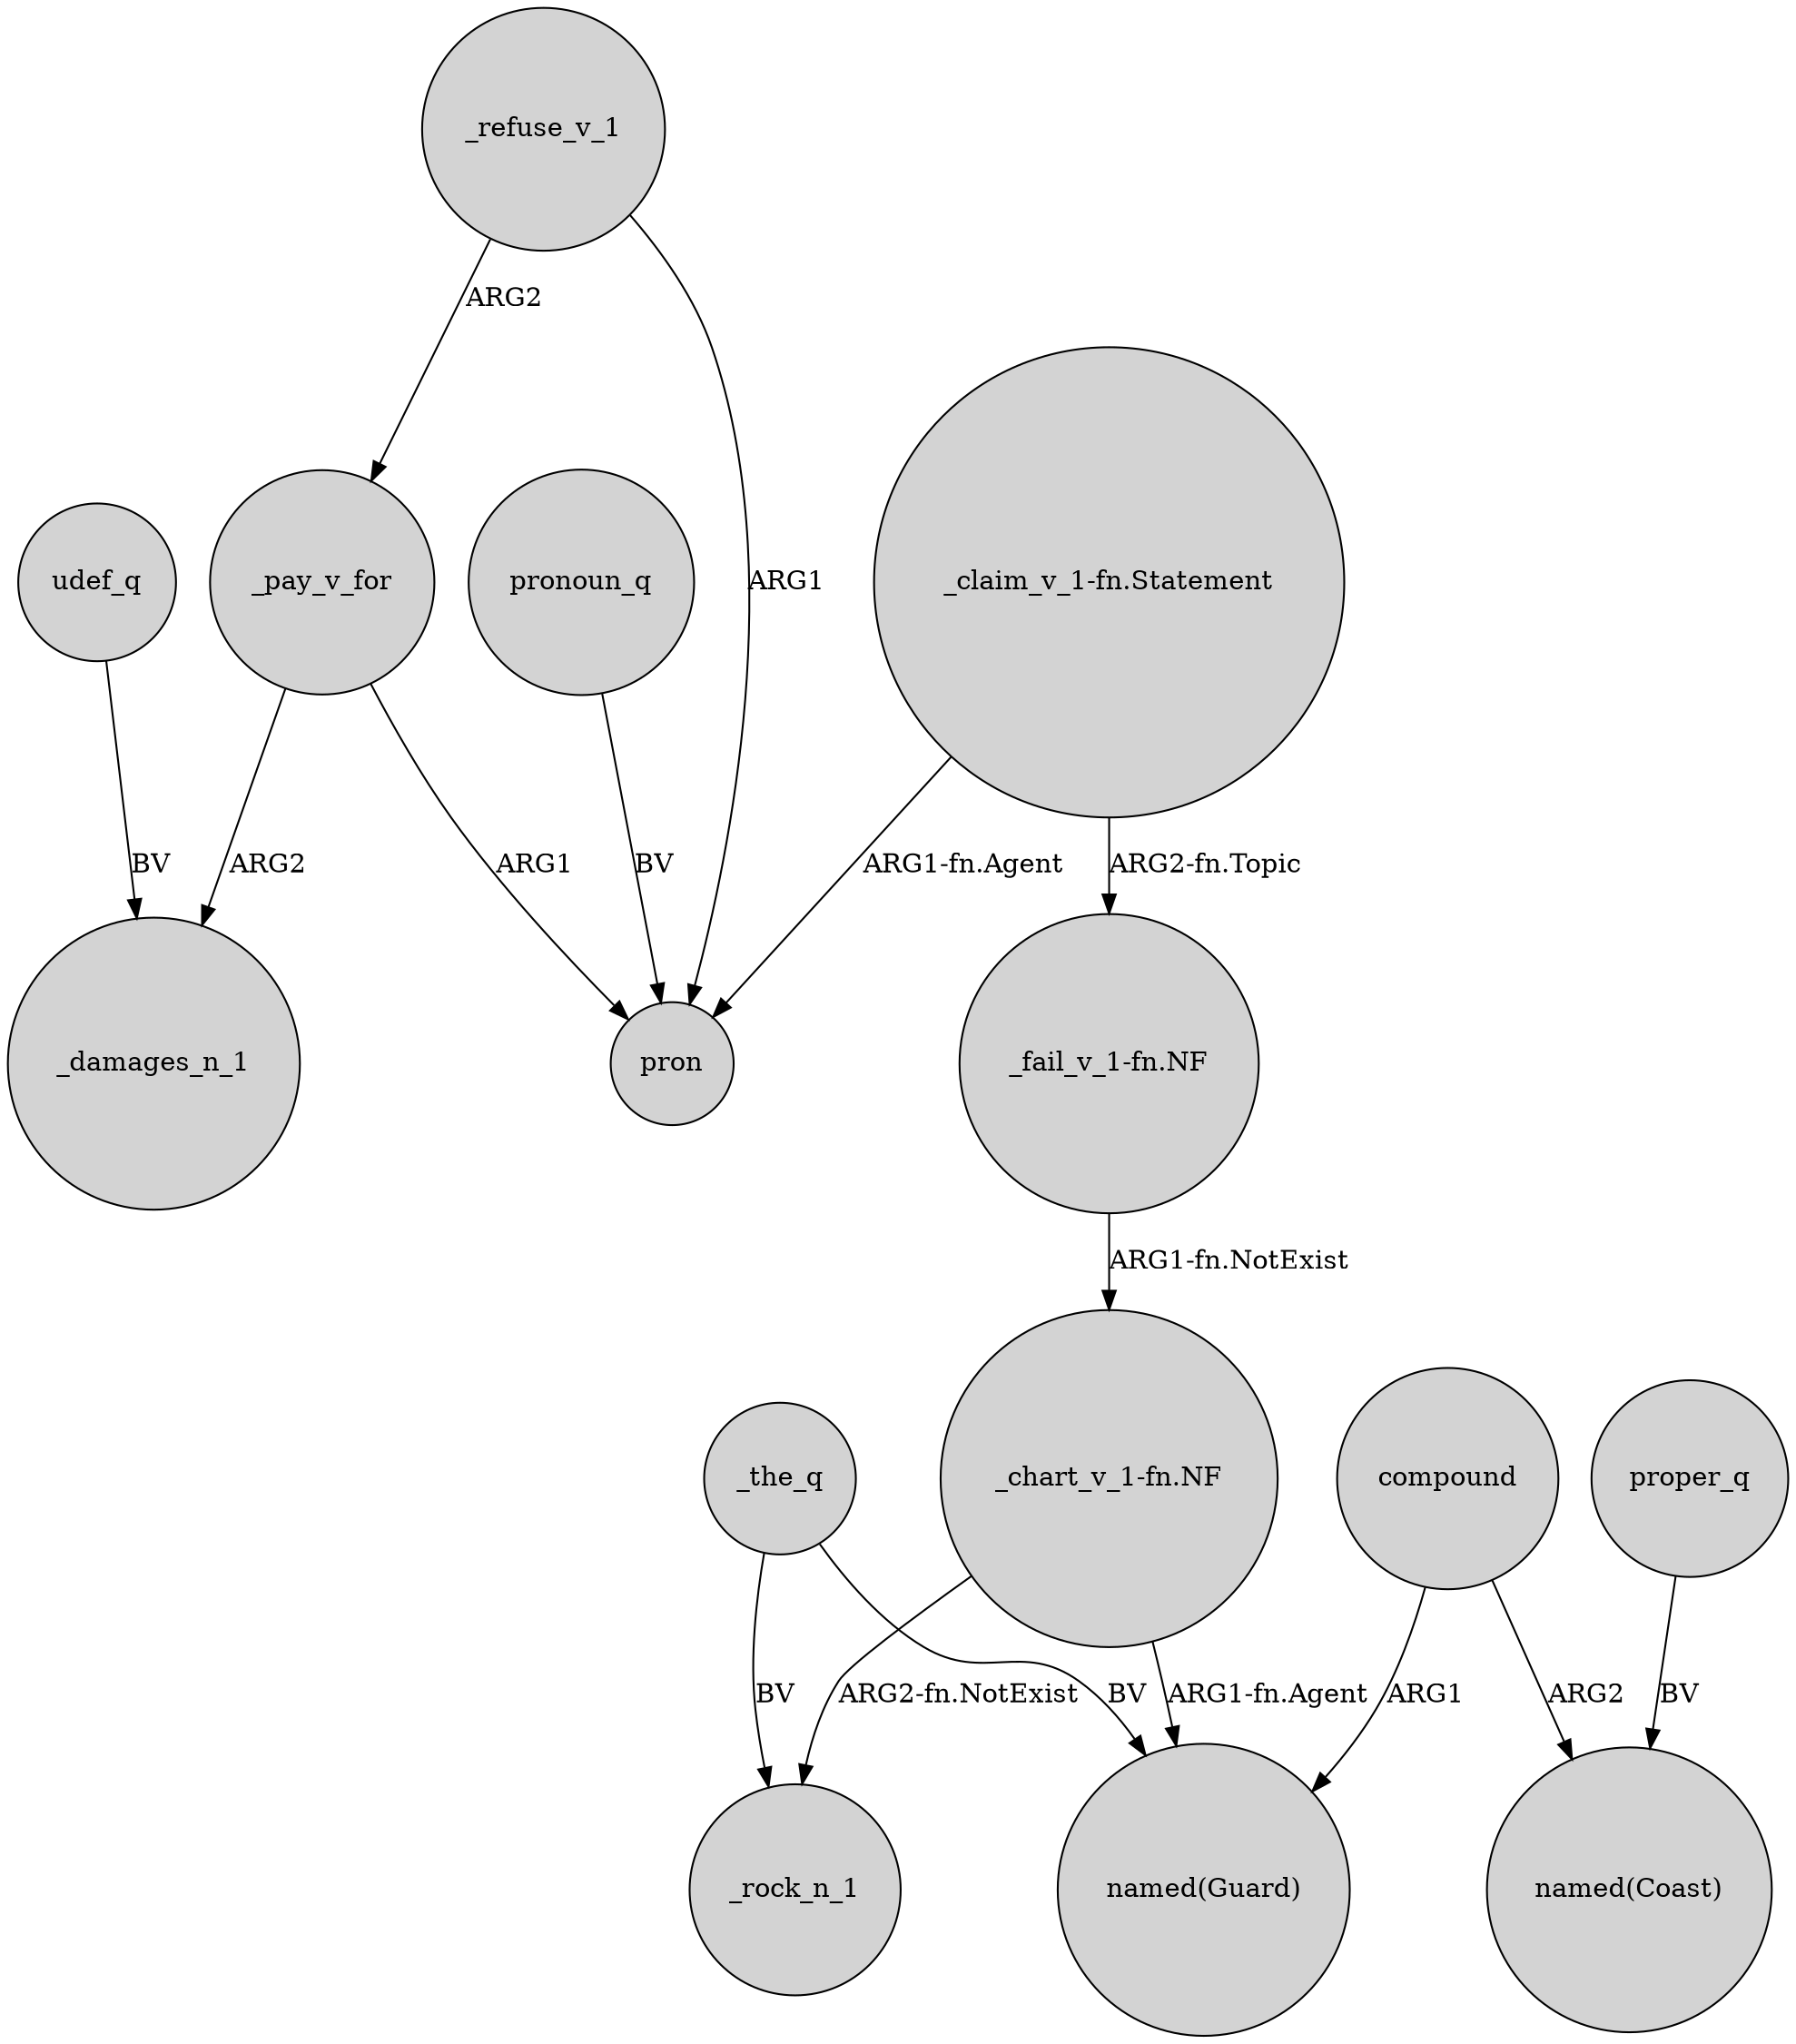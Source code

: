 digraph {
	node [shape=circle style=filled]
	_pay_v_for -> _damages_n_1 [label=ARG2]
	udef_q -> _damages_n_1 [label=BV]
	_refuse_v_1 -> pron [label=ARG1]
	_refuse_v_1 -> _pay_v_for [label=ARG2]
	"_chart_v_1-fn.NF" -> "named(Guard)" [label="ARG1-fn.Agent"]
	_the_q -> "named(Guard)" [label=BV]
	"_fail_v_1-fn.NF" -> "_chart_v_1-fn.NF" [label="ARG1-fn.NotExist"]
	_pay_v_for -> pron [label=ARG1]
	"_claim_v_1-fn.Statement" -> "_fail_v_1-fn.NF" [label="ARG2-fn.Topic"]
	compound -> "named(Guard)" [label=ARG1]
	_the_q -> _rock_n_1 [label=BV]
	"_chart_v_1-fn.NF" -> _rock_n_1 [label="ARG2-fn.NotExist"]
	"_claim_v_1-fn.Statement" -> pron [label="ARG1-fn.Agent"]
	compound -> "named(Coast)" [label=ARG2]
	proper_q -> "named(Coast)" [label=BV]
	pronoun_q -> pron [label=BV]
}
